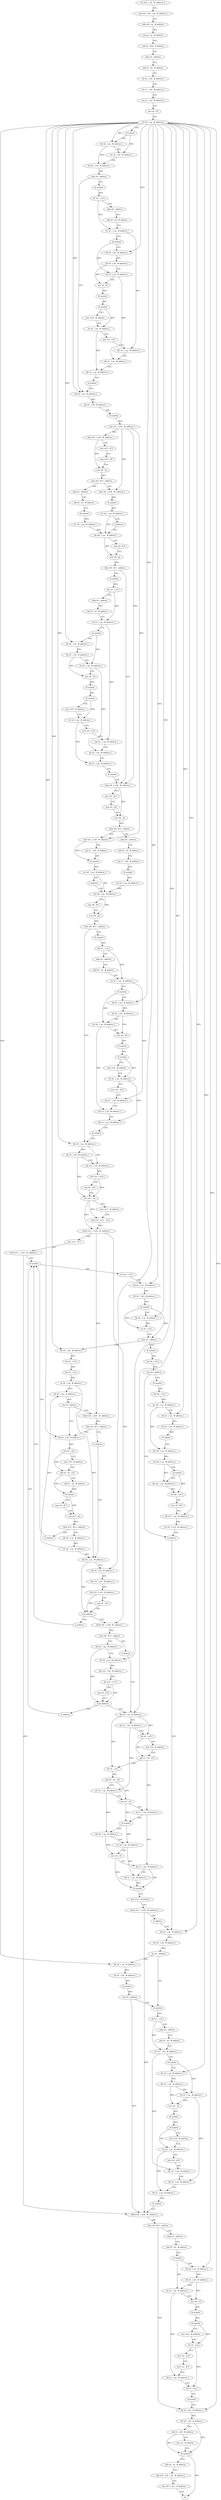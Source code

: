 digraph "func" {
"4202844" [label = "str x28 , [ sp , #- address ]!" ]
"4202848" [label = "stp x29 , x30 , [ sp , # address ]" ]
"4202852" [label = "add x29 , sp , # address" ]
"4202856" [label = "sub sp , sp , # address" ]
"4202860" [label = "sub x8 , x29 , # address" ]
"4202864" [label = "adrp x9 , address" ]
"4202868" [label = "add x9 , x9 , # address" ]
"4202872" [label = "str x0 , [ x8 , # address ]" ]
"4202876" [label = "str x1 , [ x8 , # address ]" ]
"4202880" [label = "str x2 , [ x8 , # address ]" ]
"4202884" [label = "mov x0 , x9" ]
"4202888" [label = "str x8 , [ sp , # address ]" ]
"4202892" [label = "bl symbol" ]
"4202896" [label = "ldr x8 , [ sp , # address ]" ]
"4202900" [label = "str x0 , [ x8 , # address ]" ]
"4202904" [label = "ldr x9 , [ x8 , # address ]" ]
"4202908" [label = "cbnz x9 , address" ]
"4202988" [label = "ldr x8 , [ sp , # address ]" ]
"4202912" [label = "bl symbol" ]
"4202992" [label = "ldr x0 , [ x8 , # address ]" ]
"4202996" [label = "bl symbol" ]
"4203000" [label = "stur w0 , [ x29 , #- address ]" ]
"4203004" [label = "ldur w9 , [ x29 , #- address ]" ]
"4203008" [label = "mov w10 , # 0" ]
"4203012" [label = "cmp w10 , w9" ]
"4203016" [label = "cset w9 , gt" ]
"4203020" [label = "tbnz w9 , # 0 , address" ]
"4203040" [label = "adrp x0 , address" ]
"4203024" [label = "ldur w0 , [ x29 , #- address ]" ]
"4202916" [label = "ldr w1 , [ x0 ]" ]
"4202920" [label = "adrp x0 , address" ]
"4202924" [label = "add x0 , x0 , # address" ]
"4202928" [label = "str w1 , [ sp , # address ]" ]
"4202932" [label = "bl symbol" ]
"4202936" [label = "ldr x8 , [ sp , # address ]" ]
"4202940" [label = "ldr x9 , [ x8 , # address ]" ]
"4202944" [label = "str x0 , [ sp , # address ]" ]
"4202948" [label = "mov x0 , x9" ]
"4202952" [label = "bl symbol" ]
"4202956" [label = "bl symbol" ]
"4202960" [label = "mov w10 , # address" ]
"4202964" [label = "str x0 , [ sp , # address ]" ]
"4202968" [label = "mov w0 , w10" ]
"4202972" [label = "ldr w1 , [ sp , # address ]" ]
"4202976" [label = "ldr x2 , [ sp , # address ]" ]
"4202980" [label = "ldr x3 , [ sp , # address ]" ]
"4202984" [label = "bl symbol" ]
"4203044" [label = "add x0 , x0 , # address" ]
"4203048" [label = "bl symbol" ]
"4203052" [label = "str w0 , [ sp , # address ]" ]
"4203056" [label = "ldr w8 , [ sp , # address ]" ]
"4203028" [label = "bl symbol" ]
"4203032" [label = "str w0 , [ sp , # address ]" ]
"4203036" [label = "b address" ]
"4203148" [label = "ldur w8 , [ x29 , #- address ]" ]
"4203152" [label = "mov w9 , # 0" ]
"4203156" [label = "cmp w9 , w8" ]
"4203160" [label = "cset w8 , gt" ]
"4203164" [label = "tbnz w8 , # 0 , address" ]
"4203188" [label = "adrp x0 , address" ]
"4203168" [label = "ldur w0 , [ x29 , #- address ]" ]
"4203072" [label = "bl symbol" ]
"4203076" [label = "ldr w1 , [ x0 ]" ]
"4203080" [label = "adrp x0 , address" ]
"4203084" [label = "add x0 , x0 , # address" ]
"4203088" [label = "str w1 , [ sp , # address ]" ]
"4203092" [label = "bl symbol" ]
"4203096" [label = "ldr x8 , [ sp , # address ]" ]
"4203100" [label = "ldr x9 , [ x8 , # address ]" ]
"4203104" [label = "str x0 , [ sp , # address ]" ]
"4203108" [label = "mov x0 , x9" ]
"4203112" [label = "bl symbol" ]
"4203116" [label = "bl symbol" ]
"4203120" [label = "mov w10 , # address" ]
"4203124" [label = "str x0 , [ sp , # address ]" ]
"4203128" [label = "mov w0 , w10" ]
"4203132" [label = "ldr w1 , [ sp , # address ]" ]
"4203136" [label = "ldr x2 , [ sp , # address ]" ]
"4203140" [label = "ldr x3 , [ sp , # address ]" ]
"4203144" [label = "bl symbol" ]
"4203060" [label = "cmp w8 , # 0" ]
"4203064" [label = "cset w8 , ge" ]
"4203068" [label = "tbnz w8 , # 0 , address" ]
"4203192" [label = "add x0 , x0 , # address" ]
"4203196" [label = "sub x1 , x29 , # address" ]
"4203200" [label = "bl symbol" ]
"4203204" [label = "str w0 , [ sp , # address ]" ]
"4203208" [label = "ldr w8 , [ sp , # address ]" ]
"4203172" [label = "sub x1 , x29 , # address" ]
"4203176" [label = "bl symbol" ]
"4203180" [label = "str w0 , [ sp , # address ]" ]
"4203184" [label = "b address" ]
"4203300" [label = "ldr x8 , [ sp , # address ]" ]
"4203304" [label = "ldr x9 , [ x8 , # address ]" ]
"4203308" [label = "ldr x10 , [ x8 , # address ]" ]
"4203312" [label = "ldr x10 , [ x10 ]" ]
"4203316" [label = "cmp x9 , x10" ]
"4203320" [label = "cset w11 , ne" ]
"4203324" [label = "mov w12 , # address" ]
"4203328" [label = "and w11 , w11 , w12" ]
"4203332" [label = "sturb w11 , [ x29 , #- address ]" ]
"4203336" [label = "mov w11 , # 0" ]
"4203340" [label = "sturb w11 , [ x29 , #- address ]" ]
"4203344" [label = "bl symbol" ]
"4203224" [label = "bl symbol" ]
"4203228" [label = "ldr w1 , [ x0 ]" ]
"4203232" [label = "adrp x0 , address" ]
"4203236" [label = "add x0 , x0 , # address" ]
"4203240" [label = "str w1 , [ sp , # address ]" ]
"4203244" [label = "bl symbol" ]
"4203248" [label = "ldr x8 , [ sp , # address ]" ]
"4203252" [label = "ldr x9 , [ x8 , # address ]" ]
"4203256" [label = "str x0 , [ sp , # address ]" ]
"4203260" [label = "mov x0 , x9" ]
"4203264" [label = "bl symbol" ]
"4203268" [label = "bl symbol" ]
"4203272" [label = "mov w10 , # address" ]
"4203276" [label = "str x0 , [ sp , # address ]" ]
"4203280" [label = "mov w0 , w10" ]
"4203284" [label = "ldr w1 , [ sp , # address ]" ]
"4203288" [label = "ldr x2 , [ sp , # address ]" ]
"4203292" [label = "ldr x3 , [ sp , # address ]" ]
"4203296" [label = "bl symbol" ]
"4203212" [label = "cmp w8 , # 0" ]
"4203216" [label = "cset w8 , ge" ]
"4203220" [label = "tbnz w8 , # 0 , address" ]
"4203448" [label = "ldr x8 , [ sp , # address ]" ]
"4203452" [label = "ldr x9 , [ x8 ]" ]
"4203456" [label = "ldr x9 , [ x9 ]" ]
"4203460" [label = "str x9 , [ sp , # address ]" ]
"4203464" [label = "ldr x9 , [ sp , # address ]" ]
"4203468" [label = "cbz x9 , address" ]
"4203484" [label = "ldr x8 , [ sp , # address ]" ]
"4203472" [label = "ldurb w8 , [ x29 , #- address ]" ]
"4203376" [label = "bl symbol" ]
"4203380" [label = "ldr w8 , [ x0 ]" ]
"4203384" [label = "cbz w8 , address" ]
"4203444" [label = "b address" ]
"4203388" [label = "bl symbol" ]
"4203488" [label = "ldr x9 , [ x8 ]" ]
"4203492" [label = "mov x10 , # address" ]
"4203496" [label = "add x0 , x9 , x10" ]
"4203500" [label = "add x1 , sp , # address" ]
"4203504" [label = "bl symbol" ]
"4203508" [label = "cmp w0 , # 0" ]
"4203512" [label = "cset w11 , ge" ]
"4203516" [label = "tbnz w11 , # 0 , address" ]
"4203524" [label = "ldr x8 , [ sp , # address ]" ]
"4203520" [label = "b address" ]
"4203476" [label = "tbnz w8 , # 0 , address" ]
"4203480" [label = "b address" ]
"4203680" [label = "ldr x8 , [ sp , # address ]" ]
"4203392" [label = "ldr w8 , [ x0 ]" ]
"4203396" [label = "str w8 , [ sp , # address ]" ]
"4203400" [label = "ldr x9 , [ sp , # address ]" ]
"4203404" [label = "ldr x0 , [ x9 , # address ]" ]
"4203408" [label = "bl symbol" ]
"4203412" [label = "ldr w8 , [ sp , # address ]" ]
"4203416" [label = "str w8 , [ sp , # address ]" ]
"4203420" [label = "bl symbol" ]
"4203424" [label = "ldr w8 , [ sp , # address ]" ]
"4203428" [label = "str w8 , [ x0 ]" ]
"4203432" [label = "mov x9 , # 0" ]
"4203436" [label = "ldr x10 , [ sp , # address ]" ]
"4203440" [label = "str x9 , [ x10 , # address ]" ]
"4203528" [label = "str x8 , [ sp , # address ]" ]
"4203532" [label = "ldr x8 , [ sp , # address ]" ]
"4203684" [label = "ldr x9 , [ x8 , # address ]" ]
"4203688" [label = "cbz x9 , address" ]
"4203708" [label = "bl symbol" ]
"4203692" [label = "ldr x8 , [ sp , # address ]" ]
"4203560" [label = "ldurb w8 , [ x29 , #- address ]" ]
"4203564" [label = "tbnz w8 , # 0 , address" ]
"4203572" [label = "ldr x8 , [ sp , # address ]" ]
"4203568" [label = "b address" ]
"4203556" [label = "b address" ]
"4203348" [label = "str wzr , [ x0 ]" ]
"4203352" [label = "ldr x8 , [ sp , # address ]" ]
"4203356" [label = "ldr x0 , [ x8 , # address ]" ]
"4203360" [label = "bl symbol" ]
"4203364" [label = "ldr x8 , [ sp , # address ]" ]
"4203368" [label = "str x0 , [ x8 ]" ]
"4203372" [label = "cbnz x0 , address" ]
"4203536" [label = "ldr x9 , [ sp , # address ]" ]
"4203540" [label = "ldr x10 , [ x9 , # address ]" ]
"4203544" [label = "ldr x10 , [ x10 , # address ]" ]
"4203548" [label = "cmp x8 , x10" ]
"4203552" [label = "b.eq address" ]
"4203712" [label = "ldr w1 , [ x0 ]" ]
"4203716" [label = "adrp x0 , address" ]
"4203720" [label = "add x0 , x0 , # address" ]
"4203724" [label = "str w1 , [ sp , # address ]" ]
"4203728" [label = "bl symbol" ]
"4203732" [label = "ldr x8 , [ sp , # address ]" ]
"4203736" [label = "ldr x9 , [ x8 , # address ]" ]
"4203740" [label = "str x0 , [ sp , # address ]" ]
"4203744" [label = "mov x0 , x9" ]
"4203748" [label = "bl symbol" ]
"4203752" [label = "bl symbol" ]
"4203756" [label = "mov w10 , # address" ]
"4203760" [label = "str x0 , [ sp , # address ]" ]
"4203764" [label = "mov w0 , w10" ]
"4203768" [label = "ldr w1 , [ sp , # address ]" ]
"4203772" [label = "ldr x2 , [ sp , # address ]" ]
"4203776" [label = "ldr x3 , [ sp , # address ]" ]
"4203780" [label = "bl symbol" ]
"4203784" [label = "ldurb w8 , [ x29 , #- address ]" ]
"4203696" [label = "ldr x0 , [ x8 , # address ]" ]
"4203700" [label = "bl symbol" ]
"4203704" [label = "cbz w0 , address" ]
"4203576" [label = "ldr x9 , [ sp , # address ]" ]
"4203580" [label = "ldr x10 , [ x9 , # address ]" ]
"4203584" [label = "ldr x10 , [ x10 ]" ]
"4203588" [label = "cmp x8 , x10" ]
"4203592" [label = "b.ne address" ]
"4203676" [label = "b address" ]
"4203596" [label = "ldr x8 , [ sp , # address ]" ]
"4203856" [label = "ldr x8 , [ sp , # address ]" ]
"4203860" [label = "ldr x0 , [ x8 , # address ]" ]
"4203864" [label = "sub x1 , x29 , # address" ]
"4203868" [label = "mov x2 , # address" ]
"4203872" [label = "bl symbol" ]
"4203876" [label = "add sp , sp , # address" ]
"4203880" [label = "ldp x29 , x30 , [ sp , # address ]" ]
"4203884" [label = "ldr x28 , [ sp ] , # address" ]
"4203888" [label = "ret" ]
"4203792" [label = "adrp x0 , address" ]
"4203796" [label = "add x0 , x0 , # address" ]
"4203800" [label = "bl symbol" ]
"4203804" [label = "ldr x8 , [ sp , # address ]" ]
"4203808" [label = "ldr x9 , [ x8 , # address ]" ]
"4203812" [label = "str x0 , [ sp , # address ]" ]
"4203816" [label = "mov x0 , x9" ]
"4203820" [label = "bl symbol" ]
"4203824" [label = "bl symbol" ]
"4203828" [label = "mov w10 , # address" ]
"4203832" [label = "str x0 , [ sp ]" ]
"4203836" [label = "mov w0 , w10" ]
"4203840" [label = "mov w1 , # 0" ]
"4203844" [label = "ldr x2 , [ sp , # address ]" ]
"4203848" [label = "ldr x3 , [ sp ]" ]
"4203852" [label = "bl symbol" ]
"4203788" [label = "tbnz w8 , # 0 , address" ]
"4203600" [label = "ldr x0 , [ x8 , # address ]" ]
"4203604" [label = "ldr x9 , [ x8 ]" ]
"4203608" [label = "mov x10 , # address" ]
"4203612" [label = "add x1 , x9 , x10" ]
"4203616" [label = "ldr x9 , [ x8 ]" ]
"4203620" [label = "add x9 , x9 , x10" ]
"4203624" [label = "str x0 , [ sp , # address ]" ]
"4203628" [label = "mov x0 , x9" ]
"4203632" [label = "str x1 , [ sp , # address ]" ]
"4203636" [label = "bl symbol" ]
"4203640" [label = "ldr x8 , [ sp , # address ]" ]
"4203644" [label = "str x0 , [ sp , # address ]" ]
"4203648" [label = "mov x0 , x8" ]
"4203652" [label = "ldr x1 , [ sp , # address ]" ]
"4203656" [label = "ldr x2 , [ sp , # address ]" ]
"4203660" [label = "bl symbol" ]
"4203664" [label = "mov w11 , # address" ]
"4203668" [label = "sturb w11 , [ x29 , #- address ]" ]
"4203672" [label = "b address" ]
"4202844" -> "4202848" [ label = "CFG" ]
"4202848" -> "4202852" [ label = "CFG" ]
"4202852" -> "4202856" [ label = "CFG" ]
"4202856" -> "4202860" [ label = "CFG" ]
"4202860" -> "4202864" [ label = "CFG" ]
"4202864" -> "4202868" [ label = "CFG" ]
"4202868" -> "4202872" [ label = "CFG" ]
"4202872" -> "4202876" [ label = "CFG" ]
"4202876" -> "4202880" [ label = "CFG" ]
"4202880" -> "4202884" [ label = "CFG" ]
"4202884" -> "4202888" [ label = "CFG" ]
"4202888" -> "4202892" [ label = "CFG" ]
"4202888" -> "4202896" [ label = "DFG" ]
"4202888" -> "4202988" [ label = "DFG" ]
"4202888" -> "4202936" [ label = "DFG" ]
"4202888" -> "4203096" [ label = "DFG" ]
"4202888" -> "4203300" [ label = "DFG" ]
"4202888" -> "4203248" [ label = "DFG" ]
"4202888" -> "4203352" [ label = "DFG" ]
"4202888" -> "4203364" [ label = "DFG" ]
"4202888" -> "4203448" [ label = "DFG" ]
"4202888" -> "4203484" [ label = "DFG" ]
"4202888" -> "4203400" [ label = "DFG" ]
"4202888" -> "4203436" [ label = "DFG" ]
"4202888" -> "4203680" [ label = "DFG" ]
"4202888" -> "4203536" [ label = "DFG" ]
"4202888" -> "4203732" [ label = "DFG" ]
"4202888" -> "4203692" [ label = "DFG" ]
"4202888" -> "4203576" [ label = "DFG" ]
"4202888" -> "4203856" [ label = "DFG" ]
"4202888" -> "4203804" [ label = "DFG" ]
"4202888" -> "4203596" [ label = "DFG" ]
"4202892" -> "4202896" [ label = "CFG" ]
"4202892" -> "4202900" [ label = "DFG" ]
"4202896" -> "4202900" [ label = "DFG" ]
"4202896" -> "4202904" [ label = "DFG" ]
"4202900" -> "4202904" [ label = "CFG" ]
"4202904" -> "4202908" [ label = "DFG" ]
"4202908" -> "4202988" [ label = "CFG" ]
"4202908" -> "4202912" [ label = "CFG" ]
"4202988" -> "4202992" [ label = "DFG" ]
"4202912" -> "4202916" [ label = "DFG" ]
"4202992" -> "4202996" [ label = "DFG" ]
"4202996" -> "4203000" [ label = "DFG" ]
"4203000" -> "4203004" [ label = "DFG" ]
"4203000" -> "4203024" [ label = "DFG" ]
"4203000" -> "4203148" [ label = "DFG" ]
"4203000" -> "4203168" [ label = "DFG" ]
"4203004" -> "4203008" [ label = "CFG" ]
"4203004" -> "4203016" [ label = "DFG" ]
"4203008" -> "4203012" [ label = "CFG" ]
"4203012" -> "4203016" [ label = "CFG" ]
"4203016" -> "4203020" [ label = "DFG" ]
"4203020" -> "4203040" [ label = "CFG" ]
"4203020" -> "4203024" [ label = "CFG" ]
"4203040" -> "4203044" [ label = "CFG" ]
"4203024" -> "4203028" [ label = "DFG" ]
"4202916" -> "4202920" [ label = "CFG" ]
"4202916" -> "4202928" [ label = "DFG" ]
"4202920" -> "4202924" [ label = "CFG" ]
"4202924" -> "4202928" [ label = "CFG" ]
"4202928" -> "4202932" [ label = "CFG" ]
"4202928" -> "4202972" [ label = "DFG" ]
"4202932" -> "4202936" [ label = "CFG" ]
"4202932" -> "4202944" [ label = "DFG" ]
"4202936" -> "4202940" [ label = "DFG" ]
"4202940" -> "4202944" [ label = "CFG" ]
"4202940" -> "4202948" [ label = "DFG" ]
"4202944" -> "4202948" [ label = "CFG" ]
"4202944" -> "4202976" [ label = "DFG" ]
"4202948" -> "4202952" [ label = "DFG" ]
"4202952" -> "4202956" [ label = "DFG" ]
"4202956" -> "4202960" [ label = "CFG" ]
"4202956" -> "4202964" [ label = "DFG" ]
"4202960" -> "4202964" [ label = "CFG" ]
"4202964" -> "4202968" [ label = "CFG" ]
"4202964" -> "4202980" [ label = "DFG" ]
"4202968" -> "4202972" [ label = "CFG" ]
"4202972" -> "4202976" [ label = "CFG" ]
"4202976" -> "4202980" [ label = "CFG" ]
"4202980" -> "4202984" [ label = "CFG" ]
"4202984" -> "4202988" [ label = "CFG" ]
"4203044" -> "4203048" [ label = "CFG" ]
"4203048" -> "4203052" [ label = "DFG" ]
"4203052" -> "4203056" [ label = "DFG" ]
"4203056" -> "4203060" [ label = "CFG" ]
"4203056" -> "4203064" [ label = "DFG" ]
"4203028" -> "4203032" [ label = "DFG" ]
"4203032" -> "4203036" [ label = "CFG" ]
"4203032" -> "4203056" [ label = "DFG" ]
"4203036" -> "4203056" [ label = "CFG" ]
"4203148" -> "4203152" [ label = "CFG" ]
"4203148" -> "4203160" [ label = "DFG" ]
"4203152" -> "4203156" [ label = "CFG" ]
"4203156" -> "4203160" [ label = "CFG" ]
"4203160" -> "4203164" [ label = "DFG" ]
"4203164" -> "4203188" [ label = "CFG" ]
"4203164" -> "4203168" [ label = "CFG" ]
"4203188" -> "4203192" [ label = "CFG" ]
"4203168" -> "4203172" [ label = "CFG" ]
"4203168" -> "4203176" [ label = "DFG" ]
"4203072" -> "4203076" [ label = "DFG" ]
"4203076" -> "4203080" [ label = "CFG" ]
"4203076" -> "4203088" [ label = "DFG" ]
"4203080" -> "4203084" [ label = "CFG" ]
"4203084" -> "4203088" [ label = "CFG" ]
"4203088" -> "4203092" [ label = "CFG" ]
"4203088" -> "4203132" [ label = "DFG" ]
"4203092" -> "4203096" [ label = "CFG" ]
"4203092" -> "4203104" [ label = "DFG" ]
"4203096" -> "4203100" [ label = "DFG" ]
"4203100" -> "4203104" [ label = "CFG" ]
"4203100" -> "4203108" [ label = "DFG" ]
"4203104" -> "4203108" [ label = "CFG" ]
"4203104" -> "4203136" [ label = "DFG" ]
"4203108" -> "4203112" [ label = "DFG" ]
"4203112" -> "4203116" [ label = "DFG" ]
"4203116" -> "4203120" [ label = "CFG" ]
"4203116" -> "4203124" [ label = "DFG" ]
"4203120" -> "4203124" [ label = "CFG" ]
"4203124" -> "4203128" [ label = "CFG" ]
"4203124" -> "4203140" [ label = "DFG" ]
"4203128" -> "4203132" [ label = "CFG" ]
"4203132" -> "4203136" [ label = "CFG" ]
"4203136" -> "4203140" [ label = "CFG" ]
"4203140" -> "4203144" [ label = "CFG" ]
"4203144" -> "4203148" [ label = "CFG" ]
"4203060" -> "4203064" [ label = "CFG" ]
"4203064" -> "4203068" [ label = "DFG" ]
"4203068" -> "4203148" [ label = "CFG" ]
"4203068" -> "4203072" [ label = "CFG" ]
"4203192" -> "4203196" [ label = "CFG" ]
"4203196" -> "4203200" [ label = "DFG" ]
"4203200" -> "4203204" [ label = "DFG" ]
"4203204" -> "4203208" [ label = "DFG" ]
"4203208" -> "4203212" [ label = "CFG" ]
"4203208" -> "4203216" [ label = "DFG" ]
"4203172" -> "4203176" [ label = "DFG" ]
"4203176" -> "4203180" [ label = "DFG" ]
"4203180" -> "4203184" [ label = "CFG" ]
"4203180" -> "4203208" [ label = "DFG" ]
"4203184" -> "4203208" [ label = "CFG" ]
"4203300" -> "4203304" [ label = "DFG" ]
"4203300" -> "4203308" [ label = "DFG" ]
"4203304" -> "4203308" [ label = "CFG" ]
"4203304" -> "4203320" [ label = "DFG" ]
"4203308" -> "4203312" [ label = "DFG" ]
"4203312" -> "4203316" [ label = "CFG" ]
"4203312" -> "4203320" [ label = "DFG" ]
"4203316" -> "4203320" [ label = "CFG" ]
"4203320" -> "4203324" [ label = "CFG" ]
"4203320" -> "4203328" [ label = "DFG" ]
"4203320" -> "4203332" [ label = "DFG" ]
"4203324" -> "4203328" [ label = "CFG" ]
"4203328" -> "4203332" [ label = "DFG" ]
"4203332" -> "4203336" [ label = "CFG" ]
"4203332" -> "4203472" [ label = "DFG" ]
"4203332" -> "4203560" [ label = "DFG" ]
"4203336" -> "4203340" [ label = "CFG" ]
"4203340" -> "4203344" [ label = "CFG" ]
"4203340" -> "4203784" [ label = "DFG" ]
"4203344" -> "4203348" [ label = "DFG" ]
"4203224" -> "4203228" [ label = "DFG" ]
"4203228" -> "4203232" [ label = "CFG" ]
"4203228" -> "4203240" [ label = "DFG" ]
"4203232" -> "4203236" [ label = "CFG" ]
"4203236" -> "4203240" [ label = "CFG" ]
"4203240" -> "4203244" [ label = "CFG" ]
"4203240" -> "4203284" [ label = "DFG" ]
"4203244" -> "4203248" [ label = "CFG" ]
"4203244" -> "4203256" [ label = "DFG" ]
"4203248" -> "4203252" [ label = "DFG" ]
"4203252" -> "4203256" [ label = "CFG" ]
"4203252" -> "4203260" [ label = "DFG" ]
"4203256" -> "4203260" [ label = "CFG" ]
"4203256" -> "4203288" [ label = "DFG" ]
"4203260" -> "4203264" [ label = "DFG" ]
"4203264" -> "4203268" [ label = "DFG" ]
"4203268" -> "4203272" [ label = "CFG" ]
"4203268" -> "4203276" [ label = "DFG" ]
"4203272" -> "4203276" [ label = "CFG" ]
"4203276" -> "4203280" [ label = "CFG" ]
"4203276" -> "4203292" [ label = "DFG" ]
"4203280" -> "4203284" [ label = "CFG" ]
"4203284" -> "4203288" [ label = "CFG" ]
"4203288" -> "4203292" [ label = "CFG" ]
"4203292" -> "4203296" [ label = "CFG" ]
"4203296" -> "4203300" [ label = "CFG" ]
"4203212" -> "4203216" [ label = "CFG" ]
"4203216" -> "4203220" [ label = "DFG" ]
"4203220" -> "4203300" [ label = "CFG" ]
"4203220" -> "4203224" [ label = "CFG" ]
"4203448" -> "4203452" [ label = "DFG" ]
"4203452" -> "4203456" [ label = "DFG" ]
"4203456" -> "4203460" [ label = "DFG" ]
"4203460" -> "4203464" [ label = "DFG" ]
"4203460" -> "4203532" [ label = "DFG" ]
"4203464" -> "4203468" [ label = "DFG" ]
"4203468" -> "4203484" [ label = "CFG" ]
"4203468" -> "4203472" [ label = "CFG" ]
"4203484" -> "4203488" [ label = "DFG" ]
"4203472" -> "4203476" [ label = "DFG" ]
"4203376" -> "4203380" [ label = "DFG" ]
"4203380" -> "4203384" [ label = "DFG" ]
"4203384" -> "4203444" [ label = "CFG" ]
"4203384" -> "4203388" [ label = "CFG" ]
"4203444" -> "4203680" [ label = "CFG" ]
"4203388" -> "4203392" [ label = "DFG" ]
"4203488" -> "4203492" [ label = "CFG" ]
"4203488" -> "4203496" [ label = "DFG" ]
"4203492" -> "4203496" [ label = "CFG" ]
"4203496" -> "4203500" [ label = "CFG" ]
"4203496" -> "4203504" [ label = "DFG" ]
"4203500" -> "4203504" [ label = "DFG" ]
"4203504" -> "4203508" [ label = "CFG" ]
"4203504" -> "4203512" [ label = "DFG" ]
"4203508" -> "4203512" [ label = "CFG" ]
"4203512" -> "4203516" [ label = "DFG" ]
"4203516" -> "4203524" [ label = "CFG" ]
"4203516" -> "4203520" [ label = "CFG" ]
"4203524" -> "4203528" [ label = "DFG" ]
"4203520" -> "4203344" [ label = "CFG" ]
"4203476" -> "4203484" [ label = "CFG" ]
"4203476" -> "4203480" [ label = "CFG" ]
"4203480" -> "4203532" [ label = "CFG" ]
"4203680" -> "4203684" [ label = "DFG" ]
"4203392" -> "4203396" [ label = "DFG" ]
"4203396" -> "4203400" [ label = "CFG" ]
"4203396" -> "4203412" [ label = "DFG" ]
"4203400" -> "4203404" [ label = "DFG" ]
"4203404" -> "4203408" [ label = "DFG" ]
"4203408" -> "4203412" [ label = "CFG" ]
"4203412" -> "4203416" [ label = "DFG" ]
"4203416" -> "4203420" [ label = "CFG" ]
"4203416" -> "4203424" [ label = "DFG" ]
"4203420" -> "4203424" [ label = "CFG" ]
"4203420" -> "4203428" [ label = "DFG" ]
"4203424" -> "4203428" [ label = "DFG" ]
"4203428" -> "4203432" [ label = "CFG" ]
"4203432" -> "4203436" [ label = "CFG" ]
"4203436" -> "4203440" [ label = "DFG" ]
"4203440" -> "4203444" [ label = "CFG" ]
"4203528" -> "4203532" [ label = "DFG" ]
"4203528" -> "4203464" [ label = "DFG" ]
"4203532" -> "4203536" [ label = "CFG" ]
"4203532" -> "4203552" [ label = "DFG" ]
"4203684" -> "4203688" [ label = "DFG" ]
"4203688" -> "4203708" [ label = "CFG" ]
"4203688" -> "4203692" [ label = "CFG" ]
"4203708" -> "4203712" [ label = "DFG" ]
"4203692" -> "4203696" [ label = "DFG" ]
"4203560" -> "4203564" [ label = "DFG" ]
"4203564" -> "4203572" [ label = "CFG" ]
"4203564" -> "4203568" [ label = "CFG" ]
"4203572" -> "4203576" [ label = "CFG" ]
"4203572" -> "4203592" [ label = "DFG" ]
"4203568" -> "4203596" [ label = "CFG" ]
"4203556" -> "4203344" [ label = "CFG" ]
"4203348" -> "4203352" [ label = "CFG" ]
"4203352" -> "4203356" [ label = "DFG" ]
"4203356" -> "4203360" [ label = "DFG" ]
"4203360" -> "4203364" [ label = "CFG" ]
"4203360" -> "4203368" [ label = "DFG" ]
"4203360" -> "4203372" [ label = "DFG" ]
"4203364" -> "4203368" [ label = "DFG" ]
"4203368" -> "4203372" [ label = "CFG" ]
"4203372" -> "4203448" [ label = "CFG" ]
"4203372" -> "4203376" [ label = "CFG" ]
"4203536" -> "4203540" [ label = "DFG" ]
"4203540" -> "4203544" [ label = "DFG" ]
"4203544" -> "4203548" [ label = "CFG" ]
"4203544" -> "4203552" [ label = "DFG" ]
"4203548" -> "4203552" [ label = "CFG" ]
"4203552" -> "4203560" [ label = "CFG" ]
"4203552" -> "4203556" [ label = "CFG" ]
"4203712" -> "4203716" [ label = "CFG" ]
"4203712" -> "4203724" [ label = "DFG" ]
"4203716" -> "4203720" [ label = "CFG" ]
"4203720" -> "4203724" [ label = "CFG" ]
"4203724" -> "4203728" [ label = "CFG" ]
"4203724" -> "4203768" [ label = "DFG" ]
"4203728" -> "4203732" [ label = "CFG" ]
"4203728" -> "4203740" [ label = "DFG" ]
"4203732" -> "4203736" [ label = "DFG" ]
"4203736" -> "4203740" [ label = "CFG" ]
"4203736" -> "4203744" [ label = "DFG" ]
"4203740" -> "4203744" [ label = "CFG" ]
"4203740" -> "4203772" [ label = "DFG" ]
"4203744" -> "4203748" [ label = "DFG" ]
"4203748" -> "4203752" [ label = "DFG" ]
"4203752" -> "4203756" [ label = "CFG" ]
"4203752" -> "4203760" [ label = "DFG" ]
"4203756" -> "4203760" [ label = "CFG" ]
"4203760" -> "4203764" [ label = "CFG" ]
"4203760" -> "4203776" [ label = "DFG" ]
"4203764" -> "4203768" [ label = "CFG" ]
"4203768" -> "4203772" [ label = "CFG" ]
"4203772" -> "4203776" [ label = "CFG" ]
"4203776" -> "4203780" [ label = "CFG" ]
"4203780" -> "4203784" [ label = "CFG" ]
"4203784" -> "4203788" [ label = "DFG" ]
"4203696" -> "4203700" [ label = "DFG" ]
"4203700" -> "4203704" [ label = "DFG" ]
"4203704" -> "4203784" [ label = "CFG" ]
"4203704" -> "4203708" [ label = "CFG" ]
"4203576" -> "4203580" [ label = "DFG" ]
"4203580" -> "4203584" [ label = "DFG" ]
"4203584" -> "4203588" [ label = "CFG" ]
"4203584" -> "4203592" [ label = "DFG" ]
"4203588" -> "4203592" [ label = "CFG" ]
"4203592" -> "4203676" [ label = "CFG" ]
"4203592" -> "4203596" [ label = "CFG" ]
"4203676" -> "4203344" [ label = "CFG" ]
"4203596" -> "4203600" [ label = "DFG" ]
"4203596" -> "4203604" [ label = "DFG" ]
"4203596" -> "4203616" [ label = "DFG" ]
"4203856" -> "4203860" [ label = "DFG" ]
"4203860" -> "4203864" [ label = "CFG" ]
"4203860" -> "4203872" [ label = "DFG" ]
"4203864" -> "4203868" [ label = "CFG" ]
"4203864" -> "4203872" [ label = "DFG" ]
"4203868" -> "4203872" [ label = "CFG" ]
"4203872" -> "4203876" [ label = "CFG" ]
"4203872" -> "4203888" [ label = "DFG" ]
"4203876" -> "4203880" [ label = "CFG" ]
"4203880" -> "4203884" [ label = "CFG" ]
"4203884" -> "4203888" [ label = "CFG" ]
"4203792" -> "4203796" [ label = "CFG" ]
"4203796" -> "4203800" [ label = "CFG" ]
"4203800" -> "4203804" [ label = "CFG" ]
"4203800" -> "4203812" [ label = "DFG" ]
"4203804" -> "4203808" [ label = "DFG" ]
"4203808" -> "4203812" [ label = "CFG" ]
"4203808" -> "4203816" [ label = "DFG" ]
"4203812" -> "4203816" [ label = "CFG" ]
"4203812" -> "4203844" [ label = "DFG" ]
"4203816" -> "4203820" [ label = "DFG" ]
"4203820" -> "4203824" [ label = "DFG" ]
"4203824" -> "4203828" [ label = "CFG" ]
"4203824" -> "4203832" [ label = "DFG" ]
"4203828" -> "4203832" [ label = "CFG" ]
"4203832" -> "4203836" [ label = "CFG" ]
"4203832" -> "4203848" [ label = "DFG" ]
"4203836" -> "4203840" [ label = "CFG" ]
"4203840" -> "4203844" [ label = "CFG" ]
"4203844" -> "4203848" [ label = "CFG" ]
"4203848" -> "4203852" [ label = "CFG" ]
"4203852" -> "4203856" [ label = "CFG" ]
"4203788" -> "4203856" [ label = "CFG" ]
"4203788" -> "4203792" [ label = "CFG" ]
"4203600" -> "4203604" [ label = "CFG" ]
"4203600" -> "4203624" [ label = "DFG" ]
"4203604" -> "4203608" [ label = "CFG" ]
"4203604" -> "4203612" [ label = "DFG" ]
"4203608" -> "4203612" [ label = "CFG" ]
"4203612" -> "4203616" [ label = "CFG" ]
"4203612" -> "4203632" [ label = "DFG" ]
"4203616" -> "4203620" [ label = "DFG" ]
"4203620" -> "4203624" [ label = "CFG" ]
"4203620" -> "4203628" [ label = "DFG" ]
"4203624" -> "4203628" [ label = "CFG" ]
"4203624" -> "4203640" [ label = "DFG" ]
"4203628" -> "4203632" [ label = "CFG" ]
"4203628" -> "4203636" [ label = "DFG" ]
"4203632" -> "4203636" [ label = "CFG" ]
"4203632" -> "4203652" [ label = "DFG" ]
"4203636" -> "4203640" [ label = "CFG" ]
"4203636" -> "4203644" [ label = "DFG" ]
"4203640" -> "4203644" [ label = "CFG" ]
"4203640" -> "4203648" [ label = "DFG" ]
"4203644" -> "4203648" [ label = "CFG" ]
"4203644" -> "4203656" [ label = "DFG" ]
"4203648" -> "4203652" [ label = "CFG" ]
"4203648" -> "4203660" [ label = "DFG" ]
"4203652" -> "4203656" [ label = "CFG" ]
"4203652" -> "4203660" [ label = "DFG" ]
"4203656" -> "4203660" [ label = "DFG" ]
"4203660" -> "4203664" [ label = "CFG" ]
"4203664" -> "4203668" [ label = "CFG" ]
"4203668" -> "4203672" [ label = "CFG" ]
"4203668" -> "4203784" [ label = "DFG" ]
"4203672" -> "4203680" [ label = "CFG" ]
}
